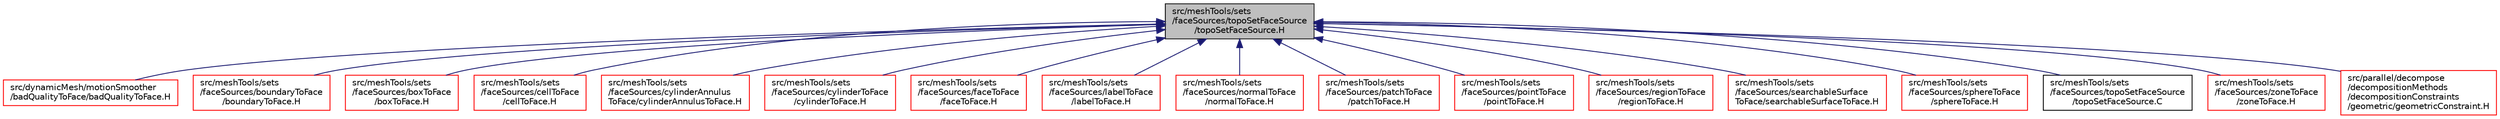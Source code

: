 digraph "src/meshTools/sets/faceSources/topoSetFaceSource/topoSetFaceSource.H"
{
  bgcolor="transparent";
  edge [fontname="Helvetica",fontsize="10",labelfontname="Helvetica",labelfontsize="10"];
  node [fontname="Helvetica",fontsize="10",shape=record];
  Node1 [label="src/meshTools/sets\l/faceSources/topoSetFaceSource\l/topoSetFaceSource.H",height=0.2,width=0.4,color="black", fillcolor="grey75", style="filled" fontcolor="black"];
  Node1 -> Node2 [dir="back",color="midnightblue",fontsize="10",style="solid",fontname="Helvetica"];
  Node2 [label="src/dynamicMesh/motionSmoother\l/badQualityToFace/badQualityToFace.H",height=0.2,width=0.4,color="red",URL="$badQualityToFace_8H.html"];
  Node1 -> Node3 [dir="back",color="midnightblue",fontsize="10",style="solid",fontname="Helvetica"];
  Node3 [label="src/meshTools/sets\l/faceSources/boundaryToFace\l/boundaryToFace.H",height=0.2,width=0.4,color="red",URL="$boundaryToFace_8H.html"];
  Node1 -> Node4 [dir="back",color="midnightblue",fontsize="10",style="solid",fontname="Helvetica"];
  Node4 [label="src/meshTools/sets\l/faceSources/boxToFace\l/boxToFace.H",height=0.2,width=0.4,color="red",URL="$boxToFace_8H.html"];
  Node1 -> Node5 [dir="back",color="midnightblue",fontsize="10",style="solid",fontname="Helvetica"];
  Node5 [label="src/meshTools/sets\l/faceSources/cellToFace\l/cellToFace.H",height=0.2,width=0.4,color="red",URL="$cellToFace_8H.html"];
  Node1 -> Node6 [dir="back",color="midnightblue",fontsize="10",style="solid",fontname="Helvetica"];
  Node6 [label="src/meshTools/sets\l/faceSources/cylinderAnnulus\lToFace/cylinderAnnulusToFace.H",height=0.2,width=0.4,color="red",URL="$cylinderAnnulusToFace_8H.html"];
  Node1 -> Node7 [dir="back",color="midnightblue",fontsize="10",style="solid",fontname="Helvetica"];
  Node7 [label="src/meshTools/sets\l/faceSources/cylinderToFace\l/cylinderToFace.H",height=0.2,width=0.4,color="red",URL="$cylinderToFace_8H.html"];
  Node1 -> Node8 [dir="back",color="midnightblue",fontsize="10",style="solid",fontname="Helvetica"];
  Node8 [label="src/meshTools/sets\l/faceSources/faceToFace\l/faceToFace.H",height=0.2,width=0.4,color="red",URL="$faceToFace_8H.html"];
  Node1 -> Node9 [dir="back",color="midnightblue",fontsize="10",style="solid",fontname="Helvetica"];
  Node9 [label="src/meshTools/sets\l/faceSources/labelToFace\l/labelToFace.H",height=0.2,width=0.4,color="red",URL="$labelToFace_8H.html"];
  Node1 -> Node10 [dir="back",color="midnightblue",fontsize="10",style="solid",fontname="Helvetica"];
  Node10 [label="src/meshTools/sets\l/faceSources/normalToFace\l/normalToFace.H",height=0.2,width=0.4,color="red",URL="$normalToFace_8H.html"];
  Node1 -> Node11 [dir="back",color="midnightblue",fontsize="10",style="solid",fontname="Helvetica"];
  Node11 [label="src/meshTools/sets\l/faceSources/patchToFace\l/patchToFace.H",height=0.2,width=0.4,color="red",URL="$patchToFace_8H.html"];
  Node1 -> Node12 [dir="back",color="midnightblue",fontsize="10",style="solid",fontname="Helvetica"];
  Node12 [label="src/meshTools/sets\l/faceSources/pointToFace\l/pointToFace.H",height=0.2,width=0.4,color="red",URL="$pointToFace_8H.html"];
  Node1 -> Node13 [dir="back",color="midnightblue",fontsize="10",style="solid",fontname="Helvetica"];
  Node13 [label="src/meshTools/sets\l/faceSources/regionToFace\l/regionToFace.H",height=0.2,width=0.4,color="red",URL="$regionToFace_8H.html"];
  Node1 -> Node14 [dir="back",color="midnightblue",fontsize="10",style="solid",fontname="Helvetica"];
  Node14 [label="src/meshTools/sets\l/faceSources/searchableSurface\lToFace/searchableSurfaceToFace.H",height=0.2,width=0.4,color="red",URL="$searchableSurfaceToFace_8H.html"];
  Node1 -> Node15 [dir="back",color="midnightblue",fontsize="10",style="solid",fontname="Helvetica"];
  Node15 [label="src/meshTools/sets\l/faceSources/sphereToFace\l/sphereToFace.H",height=0.2,width=0.4,color="red",URL="$sphereToFace_8H.html"];
  Node1 -> Node16 [dir="back",color="midnightblue",fontsize="10",style="solid",fontname="Helvetica"];
  Node16 [label="src/meshTools/sets\l/faceSources/topoSetFaceSource\l/topoSetFaceSource.C",height=0.2,width=0.4,color="black",URL="$topoSetFaceSource_8C.html"];
  Node1 -> Node17 [dir="back",color="midnightblue",fontsize="10",style="solid",fontname="Helvetica"];
  Node17 [label="src/meshTools/sets\l/faceSources/zoneToFace\l/zoneToFace.H",height=0.2,width=0.4,color="red",URL="$zoneToFace_8H.html"];
  Node1 -> Node18 [dir="back",color="midnightblue",fontsize="10",style="solid",fontname="Helvetica"];
  Node18 [label="src/parallel/decompose\l/decompositionMethods\l/decompositionConstraints\l/geometric/geometricConstraint.H",height=0.2,width=0.4,color="red",URL="$geometricConstraint_8H.html"];
}
